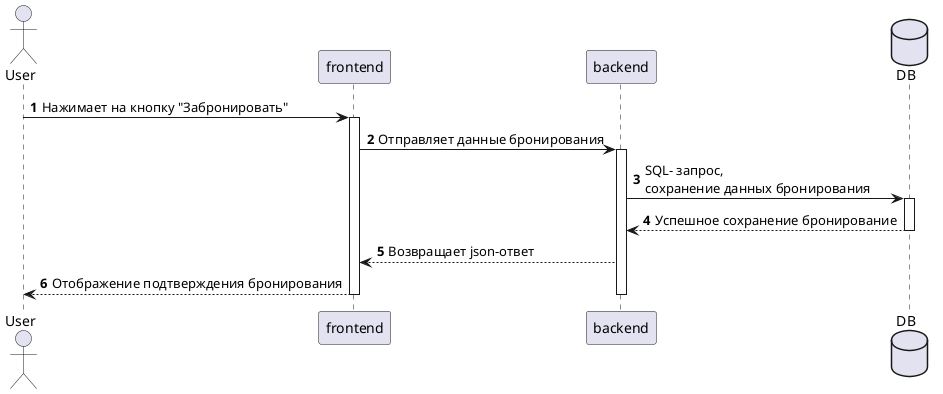 
@startuml
actor User
participant frontend 
participant backend
database DB
autonumber

User -> frontend  : Нажимает на кнопку "Забронировать"
activate frontend
frontend  -> backend : Отправляет данные бронирования 
activate backend
backend -> DB : SQL- запрос, \nсохранение данных бронирования
activate DB
DB --> backend : Успешное сохранение бронирование
deactivate DB
backend --> frontend  :  Возвращает json-ответ
frontend --> User : Отображение подтверждения бронирования
deactivate backend
deactivate frontend 
@enduml
